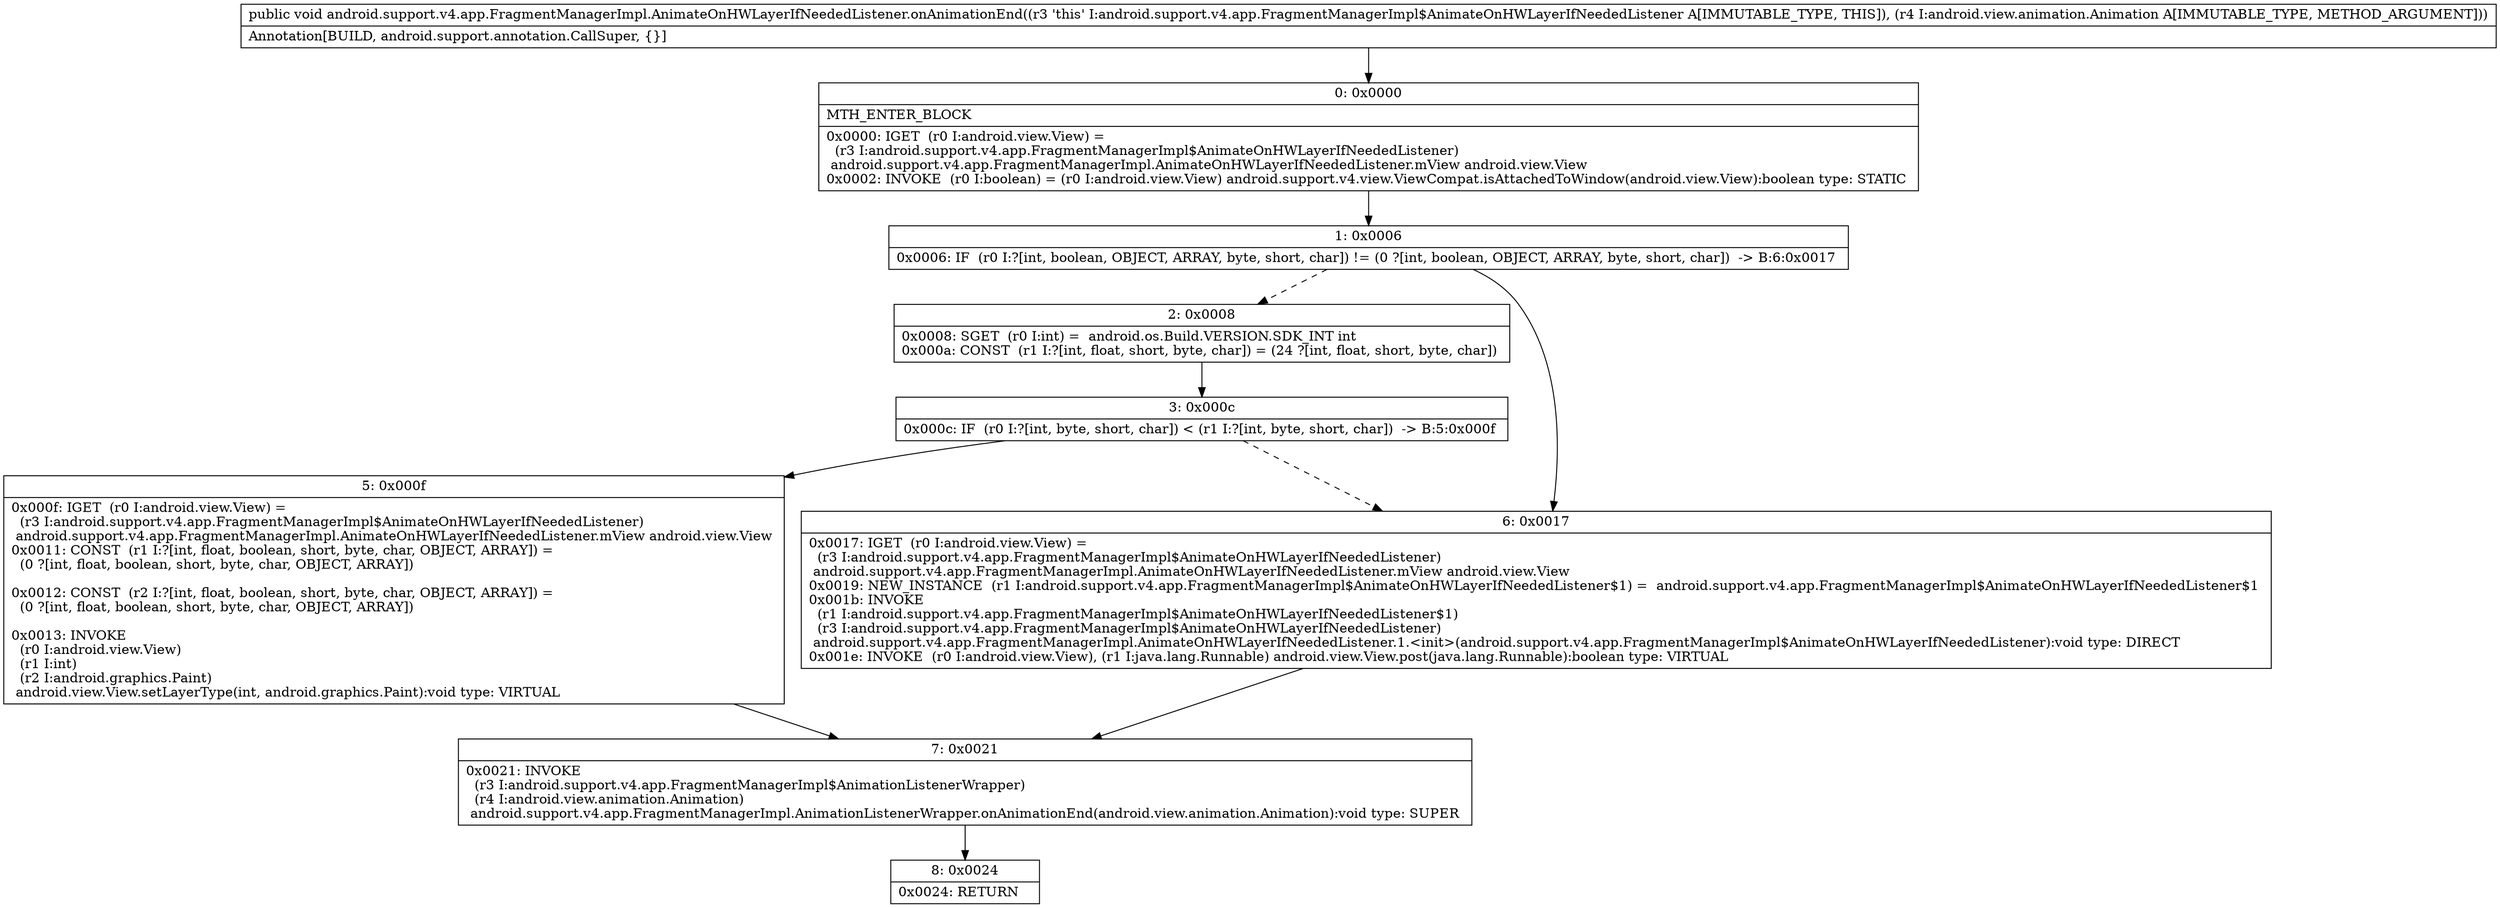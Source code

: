 digraph "CFG forandroid.support.v4.app.FragmentManagerImpl.AnimateOnHWLayerIfNeededListener.onAnimationEnd(Landroid\/view\/animation\/Animation;)V" {
Node_0 [shape=record,label="{0\:\ 0x0000|MTH_ENTER_BLOCK\l|0x0000: IGET  (r0 I:android.view.View) = \l  (r3 I:android.support.v4.app.FragmentManagerImpl$AnimateOnHWLayerIfNeededListener)\l android.support.v4.app.FragmentManagerImpl.AnimateOnHWLayerIfNeededListener.mView android.view.View \l0x0002: INVOKE  (r0 I:boolean) = (r0 I:android.view.View) android.support.v4.view.ViewCompat.isAttachedToWindow(android.view.View):boolean type: STATIC \l}"];
Node_1 [shape=record,label="{1\:\ 0x0006|0x0006: IF  (r0 I:?[int, boolean, OBJECT, ARRAY, byte, short, char]) != (0 ?[int, boolean, OBJECT, ARRAY, byte, short, char])  \-\> B:6:0x0017 \l}"];
Node_2 [shape=record,label="{2\:\ 0x0008|0x0008: SGET  (r0 I:int) =  android.os.Build.VERSION.SDK_INT int \l0x000a: CONST  (r1 I:?[int, float, short, byte, char]) = (24 ?[int, float, short, byte, char]) \l}"];
Node_3 [shape=record,label="{3\:\ 0x000c|0x000c: IF  (r0 I:?[int, byte, short, char]) \< (r1 I:?[int, byte, short, char])  \-\> B:5:0x000f \l}"];
Node_5 [shape=record,label="{5\:\ 0x000f|0x000f: IGET  (r0 I:android.view.View) = \l  (r3 I:android.support.v4.app.FragmentManagerImpl$AnimateOnHWLayerIfNeededListener)\l android.support.v4.app.FragmentManagerImpl.AnimateOnHWLayerIfNeededListener.mView android.view.View \l0x0011: CONST  (r1 I:?[int, float, boolean, short, byte, char, OBJECT, ARRAY]) = \l  (0 ?[int, float, boolean, short, byte, char, OBJECT, ARRAY])\l \l0x0012: CONST  (r2 I:?[int, float, boolean, short, byte, char, OBJECT, ARRAY]) = \l  (0 ?[int, float, boolean, short, byte, char, OBJECT, ARRAY])\l \l0x0013: INVOKE  \l  (r0 I:android.view.View)\l  (r1 I:int)\l  (r2 I:android.graphics.Paint)\l android.view.View.setLayerType(int, android.graphics.Paint):void type: VIRTUAL \l}"];
Node_6 [shape=record,label="{6\:\ 0x0017|0x0017: IGET  (r0 I:android.view.View) = \l  (r3 I:android.support.v4.app.FragmentManagerImpl$AnimateOnHWLayerIfNeededListener)\l android.support.v4.app.FragmentManagerImpl.AnimateOnHWLayerIfNeededListener.mView android.view.View \l0x0019: NEW_INSTANCE  (r1 I:android.support.v4.app.FragmentManagerImpl$AnimateOnHWLayerIfNeededListener$1) =  android.support.v4.app.FragmentManagerImpl$AnimateOnHWLayerIfNeededListener$1 \l0x001b: INVOKE  \l  (r1 I:android.support.v4.app.FragmentManagerImpl$AnimateOnHWLayerIfNeededListener$1)\l  (r3 I:android.support.v4.app.FragmentManagerImpl$AnimateOnHWLayerIfNeededListener)\l android.support.v4.app.FragmentManagerImpl.AnimateOnHWLayerIfNeededListener.1.\<init\>(android.support.v4.app.FragmentManagerImpl$AnimateOnHWLayerIfNeededListener):void type: DIRECT \l0x001e: INVOKE  (r0 I:android.view.View), (r1 I:java.lang.Runnable) android.view.View.post(java.lang.Runnable):boolean type: VIRTUAL \l}"];
Node_7 [shape=record,label="{7\:\ 0x0021|0x0021: INVOKE  \l  (r3 I:android.support.v4.app.FragmentManagerImpl$AnimationListenerWrapper)\l  (r4 I:android.view.animation.Animation)\l android.support.v4.app.FragmentManagerImpl.AnimationListenerWrapper.onAnimationEnd(android.view.animation.Animation):void type: SUPER \l}"];
Node_8 [shape=record,label="{8\:\ 0x0024|0x0024: RETURN   \l}"];
MethodNode[shape=record,label="{public void android.support.v4.app.FragmentManagerImpl.AnimateOnHWLayerIfNeededListener.onAnimationEnd((r3 'this' I:android.support.v4.app.FragmentManagerImpl$AnimateOnHWLayerIfNeededListener A[IMMUTABLE_TYPE, THIS]), (r4 I:android.view.animation.Animation A[IMMUTABLE_TYPE, METHOD_ARGUMENT]))  | Annotation[BUILD, android.support.annotation.CallSuper, \{\}]\l}"];
MethodNode -> Node_0;
Node_0 -> Node_1;
Node_1 -> Node_2[style=dashed];
Node_1 -> Node_6;
Node_2 -> Node_3;
Node_3 -> Node_5;
Node_3 -> Node_6[style=dashed];
Node_5 -> Node_7;
Node_6 -> Node_7;
Node_7 -> Node_8;
}

